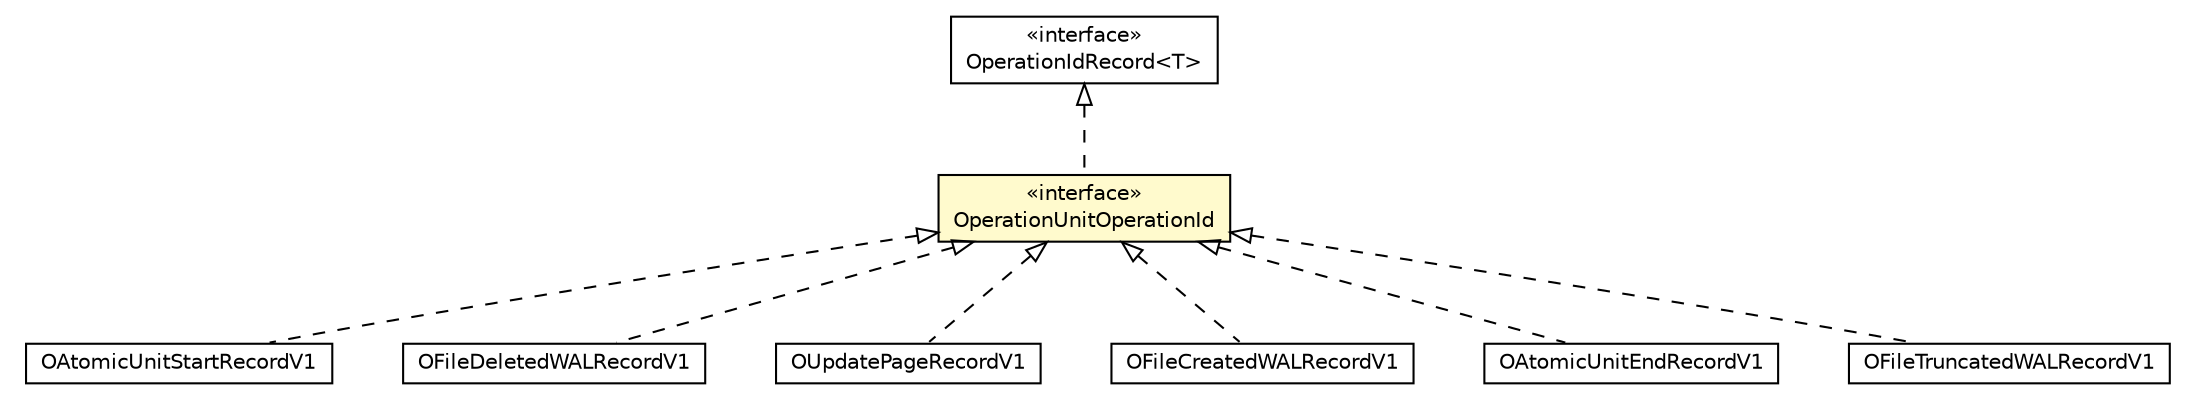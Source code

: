 #!/usr/local/bin/dot
#
# Class diagram 
# Generated by UMLGraph version R5_6-24-gf6e263 (http://www.umlgraph.org/)
#

digraph G {
	edge [fontname="Helvetica",fontsize=10,labelfontname="Helvetica",labelfontsize=10];
	node [fontname="Helvetica",fontsize=10,shape=plaintext];
	nodesep=0.25;
	ranksep=0.5;
	// com.orientechnologies.orient.core.storage.impl.local.paginated.wal.OAtomicUnitStartRecordV1
	c7581230 [label=<<table title="com.orientechnologies.orient.core.storage.impl.local.paginated.wal.OAtomicUnitStartRecordV1" border="0" cellborder="1" cellspacing="0" cellpadding="2" port="p" href="./OAtomicUnitStartRecordV1.html">
		<tr><td><table border="0" cellspacing="0" cellpadding="1">
<tr><td align="center" balign="center"> OAtomicUnitStartRecordV1 </td></tr>
		</table></td></tr>
		</table>>, URL="./OAtomicUnitStartRecordV1.html", fontname="Helvetica", fontcolor="black", fontsize=10.0];
	// com.orientechnologies.orient.core.storage.impl.local.paginated.wal.OFileDeletedWALRecordV1
	c7581238 [label=<<table title="com.orientechnologies.orient.core.storage.impl.local.paginated.wal.OFileDeletedWALRecordV1" border="0" cellborder="1" cellspacing="0" cellpadding="2" port="p" href="./OFileDeletedWALRecordV1.html">
		<tr><td><table border="0" cellspacing="0" cellpadding="1">
<tr><td align="center" balign="center"> OFileDeletedWALRecordV1 </td></tr>
		</table></td></tr>
		</table>>, URL="./OFileDeletedWALRecordV1.html", fontname="Helvetica", fontcolor="black", fontsize=10.0];
	// com.orientechnologies.orient.core.storage.impl.local.paginated.wal.OperationIdRecord<T>
	c7581249 [label=<<table title="com.orientechnologies.orient.core.storage.impl.local.paginated.wal.OperationIdRecord" border="0" cellborder="1" cellspacing="0" cellpadding="2" port="p" href="./OperationIdRecord.html">
		<tr><td><table border="0" cellspacing="0" cellpadding="1">
<tr><td align="center" balign="center"> &#171;interface&#187; </td></tr>
<tr><td align="center" balign="center"> OperationIdRecord&lt;T&gt; </td></tr>
		</table></td></tr>
		</table>>, URL="./OperationIdRecord.html", fontname="Helvetica", fontcolor="black", fontsize=10.0];
	// com.orientechnologies.orient.core.storage.impl.local.paginated.wal.OperationUnitOperationId
	c7581252 [label=<<table title="com.orientechnologies.orient.core.storage.impl.local.paginated.wal.OperationUnitOperationId" border="0" cellborder="1" cellspacing="0" cellpadding="2" port="p" bgcolor="lemonChiffon" href="./OperationUnitOperationId.html">
		<tr><td><table border="0" cellspacing="0" cellpadding="1">
<tr><td align="center" balign="center"> &#171;interface&#187; </td></tr>
<tr><td align="center" balign="center"> OperationUnitOperationId </td></tr>
		</table></td></tr>
		</table>>, URL="./OperationUnitOperationId.html", fontname="Helvetica", fontcolor="black", fontsize=10.0];
	// com.orientechnologies.orient.core.storage.impl.local.paginated.wal.OUpdatePageRecordV1
	c7581256 [label=<<table title="com.orientechnologies.orient.core.storage.impl.local.paginated.wal.OUpdatePageRecordV1" border="0" cellborder="1" cellspacing="0" cellpadding="2" port="p" href="./OUpdatePageRecordV1.html">
		<tr><td><table border="0" cellspacing="0" cellpadding="1">
<tr><td align="center" balign="center"> OUpdatePageRecordV1 </td></tr>
		</table></td></tr>
		</table>>, URL="./OUpdatePageRecordV1.html", fontname="Helvetica", fontcolor="black", fontsize=10.0];
	// com.orientechnologies.orient.core.storage.impl.local.paginated.wal.OFileCreatedWALRecordV1
	c7581257 [label=<<table title="com.orientechnologies.orient.core.storage.impl.local.paginated.wal.OFileCreatedWALRecordV1" border="0" cellborder="1" cellspacing="0" cellpadding="2" port="p" href="./OFileCreatedWALRecordV1.html">
		<tr><td><table border="0" cellspacing="0" cellpadding="1">
<tr><td align="center" balign="center"> OFileCreatedWALRecordV1 </td></tr>
		</table></td></tr>
		</table>>, URL="./OFileCreatedWALRecordV1.html", fontname="Helvetica", fontcolor="black", fontsize=10.0];
	// com.orientechnologies.orient.core.storage.impl.local.paginated.wal.OAtomicUnitEndRecordV1
	c7581258 [label=<<table title="com.orientechnologies.orient.core.storage.impl.local.paginated.wal.OAtomicUnitEndRecordV1" border="0" cellborder="1" cellspacing="0" cellpadding="2" port="p" href="./OAtomicUnitEndRecordV1.html">
		<tr><td><table border="0" cellspacing="0" cellpadding="1">
<tr><td align="center" balign="center"> OAtomicUnitEndRecordV1 </td></tr>
		</table></td></tr>
		</table>>, URL="./OAtomicUnitEndRecordV1.html", fontname="Helvetica", fontcolor="black", fontsize=10.0];
	// com.orientechnologies.orient.core.storage.impl.local.paginated.wal.OFileTruncatedWALRecordV1
	c7581260 [label=<<table title="com.orientechnologies.orient.core.storage.impl.local.paginated.wal.OFileTruncatedWALRecordV1" border="0" cellborder="1" cellspacing="0" cellpadding="2" port="p" href="./OFileTruncatedWALRecordV1.html">
		<tr><td><table border="0" cellspacing="0" cellpadding="1">
<tr><td align="center" balign="center"> OFileTruncatedWALRecordV1 </td></tr>
		</table></td></tr>
		</table>>, URL="./OFileTruncatedWALRecordV1.html", fontname="Helvetica", fontcolor="black", fontsize=10.0];
	//com.orientechnologies.orient.core.storage.impl.local.paginated.wal.OAtomicUnitStartRecordV1 implements com.orientechnologies.orient.core.storage.impl.local.paginated.wal.OperationUnitOperationId
	c7581252:p -> c7581230:p [dir=back,arrowtail=empty,style=dashed];
	//com.orientechnologies.orient.core.storage.impl.local.paginated.wal.OFileDeletedWALRecordV1 implements com.orientechnologies.orient.core.storage.impl.local.paginated.wal.OperationUnitOperationId
	c7581252:p -> c7581238:p [dir=back,arrowtail=empty,style=dashed];
	//com.orientechnologies.orient.core.storage.impl.local.paginated.wal.OperationUnitOperationId implements com.orientechnologies.orient.core.storage.impl.local.paginated.wal.OperationIdRecord<T>
	c7581249:p -> c7581252:p [dir=back,arrowtail=empty,style=dashed];
	//com.orientechnologies.orient.core.storage.impl.local.paginated.wal.OUpdatePageRecordV1 implements com.orientechnologies.orient.core.storage.impl.local.paginated.wal.OperationUnitOperationId
	c7581252:p -> c7581256:p [dir=back,arrowtail=empty,style=dashed];
	//com.orientechnologies.orient.core.storage.impl.local.paginated.wal.OFileCreatedWALRecordV1 implements com.orientechnologies.orient.core.storage.impl.local.paginated.wal.OperationUnitOperationId
	c7581252:p -> c7581257:p [dir=back,arrowtail=empty,style=dashed];
	//com.orientechnologies.orient.core.storage.impl.local.paginated.wal.OAtomicUnitEndRecordV1 implements com.orientechnologies.orient.core.storage.impl.local.paginated.wal.OperationUnitOperationId
	c7581252:p -> c7581258:p [dir=back,arrowtail=empty,style=dashed];
	//com.orientechnologies.orient.core.storage.impl.local.paginated.wal.OFileTruncatedWALRecordV1 implements com.orientechnologies.orient.core.storage.impl.local.paginated.wal.OperationUnitOperationId
	c7581252:p -> c7581260:p [dir=back,arrowtail=empty,style=dashed];
}


